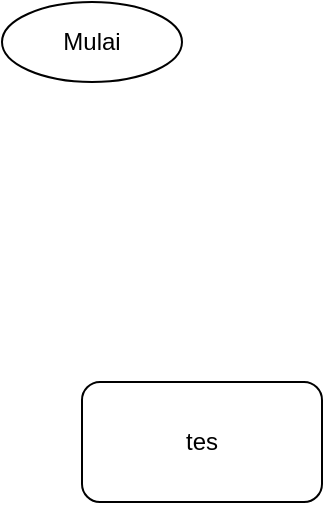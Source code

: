 <mxfile version="17.2.4" type="github">
  <diagram id="PzFFgxeJQx3ioWYLc_Tk" name="Page-1">
    <mxGraphModel dx="1422" dy="780" grid="1" gridSize="10" guides="1" tooltips="1" connect="1" arrows="1" fold="1" page="1" pageScale="1" pageWidth="850" pageHeight="1100" math="0" shadow="0">
      <root>
        <mxCell id="0" />
        <mxCell id="1" parent="0" />
        <mxCell id="7xeBdaCDqStiyoFZEYQS-3" value="Mulai" style="ellipse;whiteSpace=wrap;html=1;" parent="1" vertex="1">
          <mxGeometry x="90" y="100" width="90" height="40" as="geometry" />
        </mxCell>
        <mxCell id="I62fT-xNweAdK-0oRvF5-1" value="tes" style="rounded=1;whiteSpace=wrap;html=1;" vertex="1" parent="1">
          <mxGeometry x="130" y="290" width="120" height="60" as="geometry" />
        </mxCell>
      </root>
    </mxGraphModel>
  </diagram>
</mxfile>
